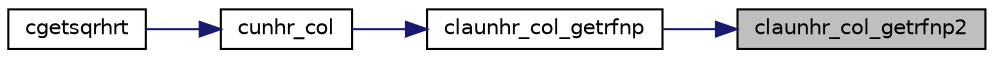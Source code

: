 digraph "claunhr_col_getrfnp2"
{
 // LATEX_PDF_SIZE
  edge [fontname="Helvetica",fontsize="10",labelfontname="Helvetica",labelfontsize="10"];
  node [fontname="Helvetica",fontsize="10",shape=record];
  rankdir="RL";
  Node1 [label="claunhr_col_getrfnp2",height=0.2,width=0.4,color="black", fillcolor="grey75", style="filled", fontcolor="black",tooltip="CLAUNHR_COL_GETRFNP2"];
  Node1 -> Node2 [dir="back",color="midnightblue",fontsize="10",style="solid",fontname="Helvetica"];
  Node2 [label="claunhr_col_getrfnp",height=0.2,width=0.4,color="black", fillcolor="white", style="filled",URL="$claunhr__col__getrfnp_8f.html#a80c873aadb8cf4a21bca1277b8366847",tooltip="CLAUNHR_COL_GETRFNP"];
  Node2 -> Node3 [dir="back",color="midnightblue",fontsize="10",style="solid",fontname="Helvetica"];
  Node3 [label="cunhr_col",height=0.2,width=0.4,color="black", fillcolor="white", style="filled",URL="$cunhr__col_8f.html#a17569ec17858bb62b86640d4d1fe7902",tooltip="CUNHR_COL"];
  Node3 -> Node4 [dir="back",color="midnightblue",fontsize="10",style="solid",fontname="Helvetica"];
  Node4 [label="cgetsqrhrt",height=0.2,width=0.4,color="black", fillcolor="white", style="filled",URL="$cgetsqrhrt_8f.html#ae9e538f804d681afb4bff77087a234d9",tooltip="CGETSQRHRT"];
}
